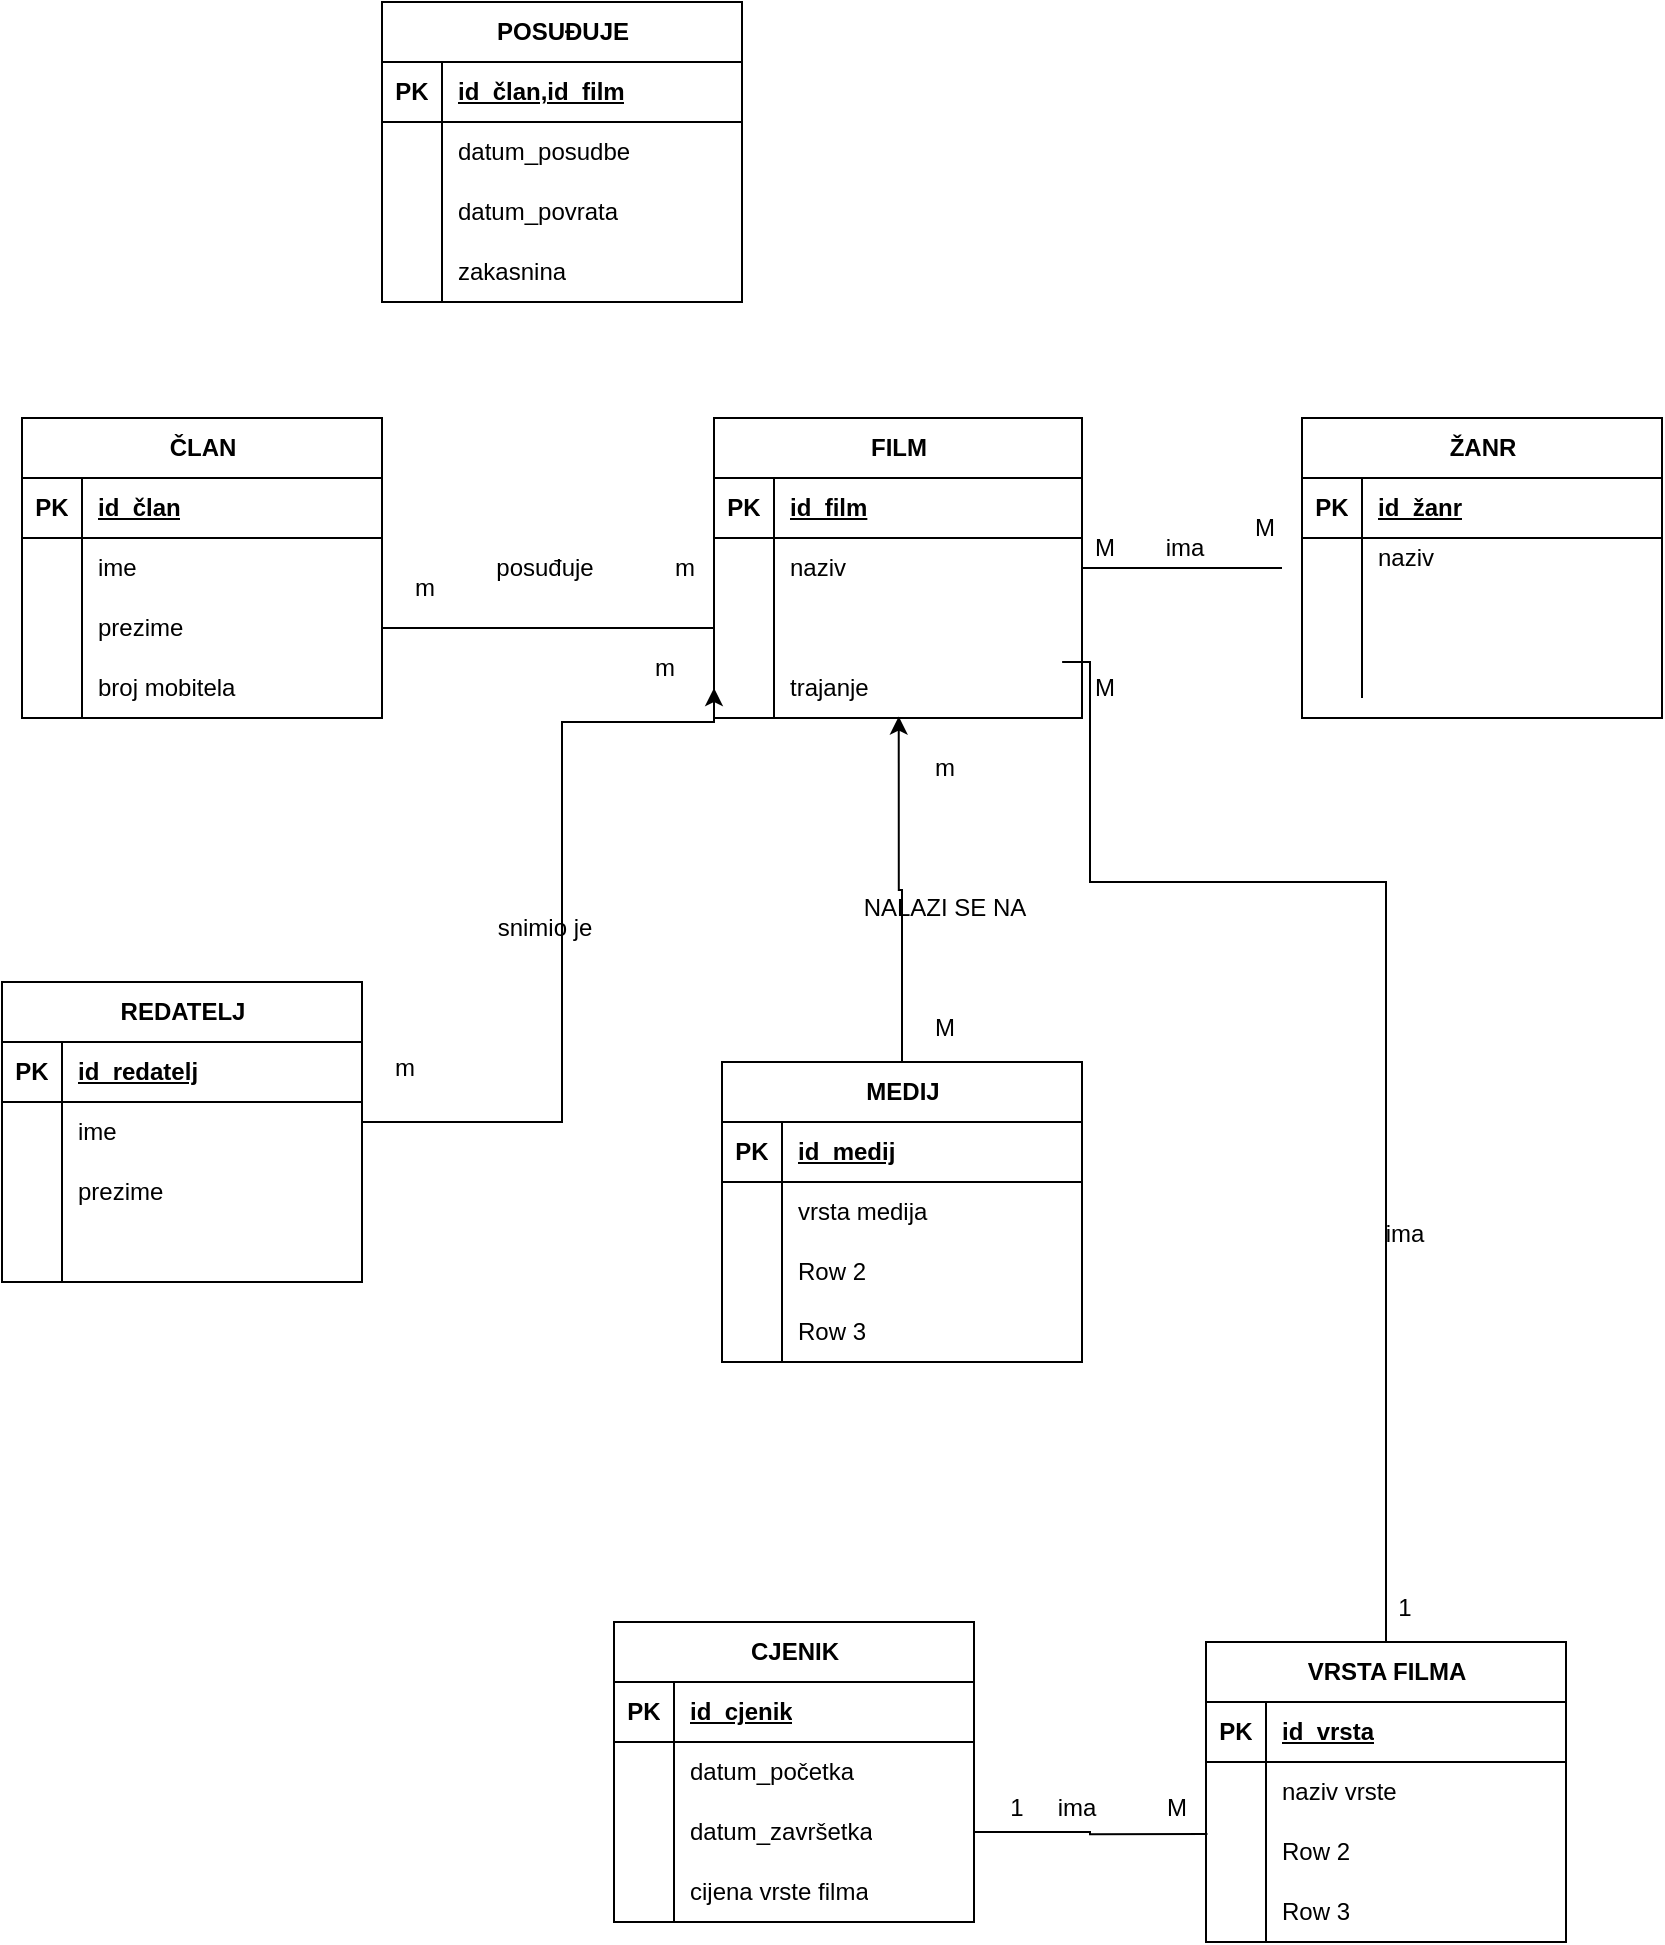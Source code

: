 <mxfile version="22.1.7" type="github">
  <diagram name="Page-1" id="EFgkwB6M0B-YUEtnecG7">
    <mxGraphModel dx="934" dy="1301" grid="1" gridSize="10" guides="1" tooltips="1" connect="1" arrows="1" fold="1" page="1" pageScale="1" pageWidth="827" pageHeight="1169" math="0" shadow="0">
      <root>
        <mxCell id="0" />
        <mxCell id="1" parent="0" />
        <mxCell id="wPS1WijRPQsPbv09wuYH-1" value="&lt;div&gt;ČLAN&lt;/div&gt;" style="shape=table;startSize=30;container=1;collapsible=1;childLayout=tableLayout;fixedRows=1;rowLines=0;fontStyle=1;align=center;resizeLast=1;html=1;" vertex="1" parent="1">
          <mxGeometry x="70" y="278" width="180" height="150" as="geometry" />
        </mxCell>
        <mxCell id="wPS1WijRPQsPbv09wuYH-2" value="" style="shape=tableRow;horizontal=0;startSize=0;swimlaneHead=0;swimlaneBody=0;fillColor=none;collapsible=0;dropTarget=0;points=[[0,0.5],[1,0.5]];portConstraint=eastwest;top=0;left=0;right=0;bottom=1;" vertex="1" parent="wPS1WijRPQsPbv09wuYH-1">
          <mxGeometry y="30" width="180" height="30" as="geometry" />
        </mxCell>
        <mxCell id="wPS1WijRPQsPbv09wuYH-3" value="PK" style="shape=partialRectangle;connectable=0;fillColor=none;top=0;left=0;bottom=0;right=0;fontStyle=1;overflow=hidden;whiteSpace=wrap;html=1;" vertex="1" parent="wPS1WijRPQsPbv09wuYH-2">
          <mxGeometry width="30" height="30" as="geometry">
            <mxRectangle width="30" height="30" as="alternateBounds" />
          </mxGeometry>
        </mxCell>
        <mxCell id="wPS1WijRPQsPbv09wuYH-4" value="id_član" style="shape=partialRectangle;connectable=0;fillColor=none;top=0;left=0;bottom=0;right=0;align=left;spacingLeft=6;fontStyle=5;overflow=hidden;whiteSpace=wrap;html=1;" vertex="1" parent="wPS1WijRPQsPbv09wuYH-2">
          <mxGeometry x="30" width="150" height="30" as="geometry">
            <mxRectangle width="150" height="30" as="alternateBounds" />
          </mxGeometry>
        </mxCell>
        <mxCell id="wPS1WijRPQsPbv09wuYH-5" value="" style="shape=tableRow;horizontal=0;startSize=0;swimlaneHead=0;swimlaneBody=0;fillColor=none;collapsible=0;dropTarget=0;points=[[0,0.5],[1,0.5]];portConstraint=eastwest;top=0;left=0;right=0;bottom=0;" vertex="1" parent="wPS1WijRPQsPbv09wuYH-1">
          <mxGeometry y="60" width="180" height="30" as="geometry" />
        </mxCell>
        <mxCell id="wPS1WijRPQsPbv09wuYH-6" value="" style="shape=partialRectangle;connectable=0;fillColor=none;top=0;left=0;bottom=0;right=0;editable=1;overflow=hidden;whiteSpace=wrap;html=1;" vertex="1" parent="wPS1WijRPQsPbv09wuYH-5">
          <mxGeometry width="30" height="30" as="geometry">
            <mxRectangle width="30" height="30" as="alternateBounds" />
          </mxGeometry>
        </mxCell>
        <mxCell id="wPS1WijRPQsPbv09wuYH-7" value="ime&lt;span style=&quot;white-space: pre;&quot;&gt;&#x9;&lt;/span&gt;&lt;span style=&quot;white-space: pre;&quot;&gt;&#x9;&lt;/span&gt;" style="shape=partialRectangle;connectable=0;fillColor=none;top=0;left=0;bottom=0;right=0;align=left;spacingLeft=6;overflow=hidden;whiteSpace=wrap;html=1;" vertex="1" parent="wPS1WijRPQsPbv09wuYH-5">
          <mxGeometry x="30" width="150" height="30" as="geometry">
            <mxRectangle width="150" height="30" as="alternateBounds" />
          </mxGeometry>
        </mxCell>
        <mxCell id="wPS1WijRPQsPbv09wuYH-8" value="" style="shape=tableRow;horizontal=0;startSize=0;swimlaneHead=0;swimlaneBody=0;fillColor=none;collapsible=0;dropTarget=0;points=[[0,0.5],[1,0.5]];portConstraint=eastwest;top=0;left=0;right=0;bottom=0;" vertex="1" parent="wPS1WijRPQsPbv09wuYH-1">
          <mxGeometry y="90" width="180" height="30" as="geometry" />
        </mxCell>
        <mxCell id="wPS1WijRPQsPbv09wuYH-9" value="" style="shape=partialRectangle;connectable=0;fillColor=none;top=0;left=0;bottom=0;right=0;editable=1;overflow=hidden;whiteSpace=wrap;html=1;" vertex="1" parent="wPS1WijRPQsPbv09wuYH-8">
          <mxGeometry width="30" height="30" as="geometry">
            <mxRectangle width="30" height="30" as="alternateBounds" />
          </mxGeometry>
        </mxCell>
        <mxCell id="wPS1WijRPQsPbv09wuYH-10" value="prezime" style="shape=partialRectangle;connectable=0;fillColor=none;top=0;left=0;bottom=0;right=0;align=left;spacingLeft=6;overflow=hidden;whiteSpace=wrap;html=1;" vertex="1" parent="wPS1WijRPQsPbv09wuYH-8">
          <mxGeometry x="30" width="150" height="30" as="geometry">
            <mxRectangle width="150" height="30" as="alternateBounds" />
          </mxGeometry>
        </mxCell>
        <mxCell id="wPS1WijRPQsPbv09wuYH-11" value="" style="shape=tableRow;horizontal=0;startSize=0;swimlaneHead=0;swimlaneBody=0;fillColor=none;collapsible=0;dropTarget=0;points=[[0,0.5],[1,0.5]];portConstraint=eastwest;top=0;left=0;right=0;bottom=0;" vertex="1" parent="wPS1WijRPQsPbv09wuYH-1">
          <mxGeometry y="120" width="180" height="30" as="geometry" />
        </mxCell>
        <mxCell id="wPS1WijRPQsPbv09wuYH-12" value="" style="shape=partialRectangle;connectable=0;fillColor=none;top=0;left=0;bottom=0;right=0;editable=1;overflow=hidden;whiteSpace=wrap;html=1;" vertex="1" parent="wPS1WijRPQsPbv09wuYH-11">
          <mxGeometry width="30" height="30" as="geometry">
            <mxRectangle width="30" height="30" as="alternateBounds" />
          </mxGeometry>
        </mxCell>
        <mxCell id="wPS1WijRPQsPbv09wuYH-13" value="broj mobitela" style="shape=partialRectangle;connectable=0;fillColor=none;top=0;left=0;bottom=0;right=0;align=left;spacingLeft=6;overflow=hidden;whiteSpace=wrap;html=1;" vertex="1" parent="wPS1WijRPQsPbv09wuYH-11">
          <mxGeometry x="30" width="150" height="30" as="geometry">
            <mxRectangle width="150" height="30" as="alternateBounds" />
          </mxGeometry>
        </mxCell>
        <mxCell id="wPS1WijRPQsPbv09wuYH-123" style="edgeStyle=orthogonalEdgeStyle;rounded=0;orthogonalLoop=1;jettySize=auto;html=1;endArrow=none;endFill=0;" edge="1" parent="1" source="wPS1WijRPQsPbv09wuYH-27">
          <mxGeometry relative="1" as="geometry">
            <mxPoint x="700" y="353" as="targetPoint" />
          </mxGeometry>
        </mxCell>
        <mxCell id="wPS1WijRPQsPbv09wuYH-27" value="FILM" style="shape=table;startSize=30;container=1;collapsible=1;childLayout=tableLayout;fixedRows=1;rowLines=0;fontStyle=1;align=center;resizeLast=1;html=1;" vertex="1" parent="1">
          <mxGeometry x="416" y="278" width="184" height="150" as="geometry" />
        </mxCell>
        <mxCell id="wPS1WijRPQsPbv09wuYH-28" value="" style="shape=tableRow;horizontal=0;startSize=0;swimlaneHead=0;swimlaneBody=0;fillColor=none;collapsible=0;dropTarget=0;points=[[0,0.5],[1,0.5]];portConstraint=eastwest;top=0;left=0;right=0;bottom=1;" vertex="1" parent="wPS1WijRPQsPbv09wuYH-27">
          <mxGeometry y="30" width="184" height="30" as="geometry" />
        </mxCell>
        <mxCell id="wPS1WijRPQsPbv09wuYH-29" value="PK" style="shape=partialRectangle;connectable=0;fillColor=none;top=0;left=0;bottom=0;right=0;fontStyle=1;overflow=hidden;whiteSpace=wrap;html=1;" vertex="1" parent="wPS1WijRPQsPbv09wuYH-28">
          <mxGeometry width="30" height="30" as="geometry">
            <mxRectangle width="30" height="30" as="alternateBounds" />
          </mxGeometry>
        </mxCell>
        <mxCell id="wPS1WijRPQsPbv09wuYH-30" value="id_film" style="shape=partialRectangle;connectable=0;fillColor=none;top=0;left=0;bottom=0;right=0;align=left;spacingLeft=6;fontStyle=5;overflow=hidden;whiteSpace=wrap;html=1;" vertex="1" parent="wPS1WijRPQsPbv09wuYH-28">
          <mxGeometry x="30" width="154" height="30" as="geometry">
            <mxRectangle width="154" height="30" as="alternateBounds" />
          </mxGeometry>
        </mxCell>
        <mxCell id="wPS1WijRPQsPbv09wuYH-31" value="" style="shape=tableRow;horizontal=0;startSize=0;swimlaneHead=0;swimlaneBody=0;fillColor=none;collapsible=0;dropTarget=0;points=[[0,0.5],[1,0.5]];portConstraint=eastwest;top=0;left=0;right=0;bottom=0;" vertex="1" parent="wPS1WijRPQsPbv09wuYH-27">
          <mxGeometry y="60" width="184" height="30" as="geometry" />
        </mxCell>
        <mxCell id="wPS1WijRPQsPbv09wuYH-32" value="" style="shape=partialRectangle;connectable=0;fillColor=none;top=0;left=0;bottom=0;right=0;editable=1;overflow=hidden;whiteSpace=wrap;html=1;" vertex="1" parent="wPS1WijRPQsPbv09wuYH-31">
          <mxGeometry width="30" height="30" as="geometry">
            <mxRectangle width="30" height="30" as="alternateBounds" />
          </mxGeometry>
        </mxCell>
        <mxCell id="wPS1WijRPQsPbv09wuYH-33" value="naziv" style="shape=partialRectangle;connectable=0;fillColor=none;top=0;left=0;bottom=0;right=0;align=left;spacingLeft=6;overflow=hidden;whiteSpace=wrap;html=1;" vertex="1" parent="wPS1WijRPQsPbv09wuYH-31">
          <mxGeometry x="30" width="154" height="30" as="geometry">
            <mxRectangle width="154" height="30" as="alternateBounds" />
          </mxGeometry>
        </mxCell>
        <mxCell id="wPS1WijRPQsPbv09wuYH-34" value="" style="shape=tableRow;horizontal=0;startSize=0;swimlaneHead=0;swimlaneBody=0;fillColor=none;collapsible=0;dropTarget=0;points=[[0,0.5],[1,0.5]];portConstraint=eastwest;top=0;left=0;right=0;bottom=0;" vertex="1" parent="wPS1WijRPQsPbv09wuYH-27">
          <mxGeometry y="90" width="184" height="30" as="geometry" />
        </mxCell>
        <mxCell id="wPS1WijRPQsPbv09wuYH-35" value="" style="shape=partialRectangle;connectable=0;fillColor=none;top=0;left=0;bottom=0;right=0;editable=1;overflow=hidden;whiteSpace=wrap;html=1;" vertex="1" parent="wPS1WijRPQsPbv09wuYH-34">
          <mxGeometry width="30" height="30" as="geometry">
            <mxRectangle width="30" height="30" as="alternateBounds" />
          </mxGeometry>
        </mxCell>
        <mxCell id="wPS1WijRPQsPbv09wuYH-36" value="" style="shape=partialRectangle;connectable=0;fillColor=none;top=0;left=0;bottom=0;right=0;align=left;spacingLeft=6;overflow=hidden;whiteSpace=wrap;html=1;" vertex="1" parent="wPS1WijRPQsPbv09wuYH-34">
          <mxGeometry x="30" width="154" height="30" as="geometry">
            <mxRectangle width="154" height="30" as="alternateBounds" />
          </mxGeometry>
        </mxCell>
        <mxCell id="wPS1WijRPQsPbv09wuYH-37" value="" style="shape=tableRow;horizontal=0;startSize=0;swimlaneHead=0;swimlaneBody=0;fillColor=none;collapsible=0;dropTarget=0;points=[[0,0.5],[1,0.5]];portConstraint=eastwest;top=0;left=0;right=0;bottom=0;" vertex="1" parent="wPS1WijRPQsPbv09wuYH-27">
          <mxGeometry y="120" width="184" height="30" as="geometry" />
        </mxCell>
        <mxCell id="wPS1WijRPQsPbv09wuYH-38" value="" style="shape=partialRectangle;connectable=0;fillColor=none;top=0;left=0;bottom=0;right=0;editable=1;overflow=hidden;whiteSpace=wrap;html=1;" vertex="1" parent="wPS1WijRPQsPbv09wuYH-37">
          <mxGeometry width="30" height="30" as="geometry">
            <mxRectangle width="30" height="30" as="alternateBounds" />
          </mxGeometry>
        </mxCell>
        <mxCell id="wPS1WijRPQsPbv09wuYH-39" value="trajanje" style="shape=partialRectangle;connectable=0;fillColor=none;top=0;left=0;bottom=0;right=0;align=left;spacingLeft=6;overflow=hidden;whiteSpace=wrap;html=1;" vertex="1" parent="wPS1WijRPQsPbv09wuYH-37">
          <mxGeometry x="30" width="154" height="30" as="geometry">
            <mxRectangle width="154" height="30" as="alternateBounds" />
          </mxGeometry>
        </mxCell>
        <mxCell id="wPS1WijRPQsPbv09wuYH-40" value="ŽANR" style="shape=table;startSize=30;container=1;collapsible=1;childLayout=tableLayout;fixedRows=1;rowLines=0;fontStyle=1;align=center;resizeLast=1;html=1;" vertex="1" parent="1">
          <mxGeometry x="710" y="278" width="180" height="150.0" as="geometry" />
        </mxCell>
        <mxCell id="wPS1WijRPQsPbv09wuYH-41" value="" style="shape=tableRow;horizontal=0;startSize=0;swimlaneHead=0;swimlaneBody=0;fillColor=none;collapsible=0;dropTarget=0;points=[[0,0.5],[1,0.5]];portConstraint=eastwest;top=0;left=0;right=0;bottom=1;" vertex="1" parent="wPS1WijRPQsPbv09wuYH-40">
          <mxGeometry y="30" width="180" height="30" as="geometry" />
        </mxCell>
        <mxCell id="wPS1WijRPQsPbv09wuYH-42" value="PK" style="shape=partialRectangle;connectable=0;fillColor=none;top=0;left=0;bottom=0;right=0;fontStyle=1;overflow=hidden;whiteSpace=wrap;html=1;" vertex="1" parent="wPS1WijRPQsPbv09wuYH-41">
          <mxGeometry width="30" height="30" as="geometry">
            <mxRectangle width="30" height="30" as="alternateBounds" />
          </mxGeometry>
        </mxCell>
        <mxCell id="wPS1WijRPQsPbv09wuYH-43" value="id_žanr" style="shape=partialRectangle;connectable=0;fillColor=none;top=0;left=0;bottom=0;right=0;align=left;spacingLeft=6;fontStyle=5;overflow=hidden;whiteSpace=wrap;html=1;" vertex="1" parent="wPS1WijRPQsPbv09wuYH-41">
          <mxGeometry x="30" width="150" height="30" as="geometry">
            <mxRectangle width="150" height="30" as="alternateBounds" />
          </mxGeometry>
        </mxCell>
        <mxCell id="wPS1WijRPQsPbv09wuYH-44" value="" style="shape=tableRow;horizontal=0;startSize=0;swimlaneHead=0;swimlaneBody=0;fillColor=none;collapsible=0;dropTarget=0;points=[[0,0.5],[1,0.5]];portConstraint=eastwest;top=0;left=0;right=0;bottom=0;" vertex="1" parent="wPS1WijRPQsPbv09wuYH-40">
          <mxGeometry y="60" width="180" height="20" as="geometry" />
        </mxCell>
        <mxCell id="wPS1WijRPQsPbv09wuYH-45" value="" style="shape=partialRectangle;connectable=0;fillColor=none;top=0;left=0;bottom=0;right=0;editable=1;overflow=hidden;whiteSpace=wrap;html=1;" vertex="1" parent="wPS1WijRPQsPbv09wuYH-44">
          <mxGeometry width="30" height="20" as="geometry">
            <mxRectangle width="30" height="20" as="alternateBounds" />
          </mxGeometry>
        </mxCell>
        <mxCell id="wPS1WijRPQsPbv09wuYH-46" value="naziv" style="shape=partialRectangle;connectable=0;fillColor=none;top=0;left=0;bottom=0;right=0;align=left;spacingLeft=6;overflow=hidden;whiteSpace=wrap;html=1;" vertex="1" parent="wPS1WijRPQsPbv09wuYH-44">
          <mxGeometry x="30" width="150" height="20" as="geometry">
            <mxRectangle width="150" height="20" as="alternateBounds" />
          </mxGeometry>
        </mxCell>
        <mxCell id="wPS1WijRPQsPbv09wuYH-47" value="" style="shape=tableRow;horizontal=0;startSize=0;swimlaneHead=0;swimlaneBody=0;fillColor=none;collapsible=0;dropTarget=0;points=[[0,0.5],[1,0.5]];portConstraint=eastwest;top=0;left=0;right=0;bottom=0;" vertex="1" parent="wPS1WijRPQsPbv09wuYH-40">
          <mxGeometry y="80" width="180" height="30" as="geometry" />
        </mxCell>
        <mxCell id="wPS1WijRPQsPbv09wuYH-48" value="" style="shape=partialRectangle;connectable=0;fillColor=none;top=0;left=0;bottom=0;right=0;editable=1;overflow=hidden;whiteSpace=wrap;html=1;" vertex="1" parent="wPS1WijRPQsPbv09wuYH-47">
          <mxGeometry width="30" height="30" as="geometry">
            <mxRectangle width="30" height="30" as="alternateBounds" />
          </mxGeometry>
        </mxCell>
        <mxCell id="wPS1WijRPQsPbv09wuYH-49" value="" style="shape=partialRectangle;connectable=0;fillColor=none;top=0;left=0;bottom=0;right=0;align=left;spacingLeft=6;overflow=hidden;whiteSpace=wrap;html=1;" vertex="1" parent="wPS1WijRPQsPbv09wuYH-47">
          <mxGeometry x="30" width="150" height="30" as="geometry">
            <mxRectangle width="150" height="30" as="alternateBounds" />
          </mxGeometry>
        </mxCell>
        <mxCell id="wPS1WijRPQsPbv09wuYH-50" value="" style="shape=tableRow;horizontal=0;startSize=0;swimlaneHead=0;swimlaneBody=0;fillColor=none;collapsible=0;dropTarget=0;points=[[0,0.5],[1,0.5]];portConstraint=eastwest;top=0;left=0;right=0;bottom=0;" vertex="1" parent="wPS1WijRPQsPbv09wuYH-40">
          <mxGeometry y="110" width="180" height="30" as="geometry" />
        </mxCell>
        <mxCell id="wPS1WijRPQsPbv09wuYH-51" value="" style="shape=partialRectangle;connectable=0;fillColor=none;top=0;left=0;bottom=0;right=0;editable=1;overflow=hidden;whiteSpace=wrap;html=1;" vertex="1" parent="wPS1WijRPQsPbv09wuYH-50">
          <mxGeometry width="30" height="30" as="geometry">
            <mxRectangle width="30" height="30" as="alternateBounds" />
          </mxGeometry>
        </mxCell>
        <mxCell id="wPS1WijRPQsPbv09wuYH-52" value="" style="shape=partialRectangle;connectable=0;fillColor=none;top=0;left=0;bottom=0;right=0;align=left;spacingLeft=6;overflow=hidden;whiteSpace=wrap;html=1;" vertex="1" parent="wPS1WijRPQsPbv09wuYH-50">
          <mxGeometry x="30" width="150" height="30" as="geometry">
            <mxRectangle width="150" height="30" as="alternateBounds" />
          </mxGeometry>
        </mxCell>
        <mxCell id="wPS1WijRPQsPbv09wuYH-127" style="edgeStyle=orthogonalEdgeStyle;rounded=0;orthogonalLoop=1;jettySize=auto;html=1;entryX=0;entryY=0.5;entryDx=0;entryDy=0;" edge="1" parent="1" source="wPS1WijRPQsPbv09wuYH-53" target="wPS1WijRPQsPbv09wuYH-37">
          <mxGeometry relative="1" as="geometry">
            <mxPoint x="330" y="430" as="targetPoint" />
            <Array as="points">
              <mxPoint x="340" y="630" />
              <mxPoint x="340" y="430" />
              <mxPoint x="416" y="430" />
            </Array>
          </mxGeometry>
        </mxCell>
        <mxCell id="wPS1WijRPQsPbv09wuYH-53" value="REDATELJ" style="shape=table;startSize=30;container=1;collapsible=1;childLayout=tableLayout;fixedRows=1;rowLines=0;fontStyle=1;align=center;resizeLast=1;html=1;" vertex="1" parent="1">
          <mxGeometry x="60" y="560" width="180" height="150" as="geometry" />
        </mxCell>
        <mxCell id="wPS1WijRPQsPbv09wuYH-54" value="" style="shape=tableRow;horizontal=0;startSize=0;swimlaneHead=0;swimlaneBody=0;fillColor=none;collapsible=0;dropTarget=0;points=[[0,0.5],[1,0.5]];portConstraint=eastwest;top=0;left=0;right=0;bottom=1;" vertex="1" parent="wPS1WijRPQsPbv09wuYH-53">
          <mxGeometry y="30" width="180" height="30" as="geometry" />
        </mxCell>
        <mxCell id="wPS1WijRPQsPbv09wuYH-55" value="PK" style="shape=partialRectangle;connectable=0;fillColor=none;top=0;left=0;bottom=0;right=0;fontStyle=1;overflow=hidden;whiteSpace=wrap;html=1;" vertex="1" parent="wPS1WijRPQsPbv09wuYH-54">
          <mxGeometry width="30" height="30" as="geometry">
            <mxRectangle width="30" height="30" as="alternateBounds" />
          </mxGeometry>
        </mxCell>
        <mxCell id="wPS1WijRPQsPbv09wuYH-56" value="id_redatelj" style="shape=partialRectangle;connectable=0;fillColor=none;top=0;left=0;bottom=0;right=0;align=left;spacingLeft=6;fontStyle=5;overflow=hidden;whiteSpace=wrap;html=1;" vertex="1" parent="wPS1WijRPQsPbv09wuYH-54">
          <mxGeometry x="30" width="150" height="30" as="geometry">
            <mxRectangle width="150" height="30" as="alternateBounds" />
          </mxGeometry>
        </mxCell>
        <mxCell id="wPS1WijRPQsPbv09wuYH-57" value="" style="shape=tableRow;horizontal=0;startSize=0;swimlaneHead=0;swimlaneBody=0;fillColor=none;collapsible=0;dropTarget=0;points=[[0,0.5],[1,0.5]];portConstraint=eastwest;top=0;left=0;right=0;bottom=0;" vertex="1" parent="wPS1WijRPQsPbv09wuYH-53">
          <mxGeometry y="60" width="180" height="30" as="geometry" />
        </mxCell>
        <mxCell id="wPS1WijRPQsPbv09wuYH-58" value="" style="shape=partialRectangle;connectable=0;fillColor=none;top=0;left=0;bottom=0;right=0;editable=1;overflow=hidden;whiteSpace=wrap;html=1;" vertex="1" parent="wPS1WijRPQsPbv09wuYH-57">
          <mxGeometry width="30" height="30" as="geometry">
            <mxRectangle width="30" height="30" as="alternateBounds" />
          </mxGeometry>
        </mxCell>
        <mxCell id="wPS1WijRPQsPbv09wuYH-59" value="ime" style="shape=partialRectangle;connectable=0;fillColor=none;top=0;left=0;bottom=0;right=0;align=left;spacingLeft=6;overflow=hidden;whiteSpace=wrap;html=1;" vertex="1" parent="wPS1WijRPQsPbv09wuYH-57">
          <mxGeometry x="30" width="150" height="30" as="geometry">
            <mxRectangle width="150" height="30" as="alternateBounds" />
          </mxGeometry>
        </mxCell>
        <mxCell id="wPS1WijRPQsPbv09wuYH-60" value="" style="shape=tableRow;horizontal=0;startSize=0;swimlaneHead=0;swimlaneBody=0;fillColor=none;collapsible=0;dropTarget=0;points=[[0,0.5],[1,0.5]];portConstraint=eastwest;top=0;left=0;right=0;bottom=0;" vertex="1" parent="wPS1WijRPQsPbv09wuYH-53">
          <mxGeometry y="90" width="180" height="30" as="geometry" />
        </mxCell>
        <mxCell id="wPS1WijRPQsPbv09wuYH-61" value="" style="shape=partialRectangle;connectable=0;fillColor=none;top=0;left=0;bottom=0;right=0;editable=1;overflow=hidden;whiteSpace=wrap;html=1;" vertex="1" parent="wPS1WijRPQsPbv09wuYH-60">
          <mxGeometry width="30" height="30" as="geometry">
            <mxRectangle width="30" height="30" as="alternateBounds" />
          </mxGeometry>
        </mxCell>
        <mxCell id="wPS1WijRPQsPbv09wuYH-62" value="prezime" style="shape=partialRectangle;connectable=0;fillColor=none;top=0;left=0;bottom=0;right=0;align=left;spacingLeft=6;overflow=hidden;whiteSpace=wrap;html=1;" vertex="1" parent="wPS1WijRPQsPbv09wuYH-60">
          <mxGeometry x="30" width="150" height="30" as="geometry">
            <mxRectangle width="150" height="30" as="alternateBounds" />
          </mxGeometry>
        </mxCell>
        <mxCell id="wPS1WijRPQsPbv09wuYH-63" value="" style="shape=tableRow;horizontal=0;startSize=0;swimlaneHead=0;swimlaneBody=0;fillColor=none;collapsible=0;dropTarget=0;points=[[0,0.5],[1,0.5]];portConstraint=eastwest;top=0;left=0;right=0;bottom=0;" vertex="1" parent="wPS1WijRPQsPbv09wuYH-53">
          <mxGeometry y="120" width="180" height="30" as="geometry" />
        </mxCell>
        <mxCell id="wPS1WijRPQsPbv09wuYH-64" value="" style="shape=partialRectangle;connectable=0;fillColor=none;top=0;left=0;bottom=0;right=0;editable=1;overflow=hidden;whiteSpace=wrap;html=1;" vertex="1" parent="wPS1WijRPQsPbv09wuYH-63">
          <mxGeometry width="30" height="30" as="geometry">
            <mxRectangle width="30" height="30" as="alternateBounds" />
          </mxGeometry>
        </mxCell>
        <mxCell id="wPS1WijRPQsPbv09wuYH-65" value="" style="shape=partialRectangle;connectable=0;fillColor=none;top=0;left=0;bottom=0;right=0;align=left;spacingLeft=6;overflow=hidden;whiteSpace=wrap;html=1;" vertex="1" parent="wPS1WijRPQsPbv09wuYH-63">
          <mxGeometry x="30" width="150" height="30" as="geometry">
            <mxRectangle width="150" height="30" as="alternateBounds" />
          </mxGeometry>
        </mxCell>
        <mxCell id="wPS1WijRPQsPbv09wuYH-92" value="POSUĐUJE" style="shape=table;startSize=30;container=1;collapsible=1;childLayout=tableLayout;fixedRows=1;rowLines=0;fontStyle=1;align=center;resizeLast=1;html=1;" vertex="1" parent="1">
          <mxGeometry x="250" y="70" width="180" height="150" as="geometry" />
        </mxCell>
        <mxCell id="wPS1WijRPQsPbv09wuYH-93" value="" style="shape=tableRow;horizontal=0;startSize=0;swimlaneHead=0;swimlaneBody=0;fillColor=none;collapsible=0;dropTarget=0;points=[[0,0.5],[1,0.5]];portConstraint=eastwest;top=0;left=0;right=0;bottom=1;" vertex="1" parent="wPS1WijRPQsPbv09wuYH-92">
          <mxGeometry y="30" width="180" height="30" as="geometry" />
        </mxCell>
        <mxCell id="wPS1WijRPQsPbv09wuYH-94" value="PK" style="shape=partialRectangle;connectable=0;fillColor=none;top=0;left=0;bottom=0;right=0;fontStyle=1;overflow=hidden;whiteSpace=wrap;html=1;" vertex="1" parent="wPS1WijRPQsPbv09wuYH-93">
          <mxGeometry width="30" height="30" as="geometry">
            <mxRectangle width="30" height="30" as="alternateBounds" />
          </mxGeometry>
        </mxCell>
        <mxCell id="wPS1WijRPQsPbv09wuYH-95" value="id_član,id_film" style="shape=partialRectangle;connectable=0;fillColor=none;top=0;left=0;bottom=0;right=0;align=left;spacingLeft=6;fontStyle=5;overflow=hidden;whiteSpace=wrap;html=1;" vertex="1" parent="wPS1WijRPQsPbv09wuYH-93">
          <mxGeometry x="30" width="150" height="30" as="geometry">
            <mxRectangle width="150" height="30" as="alternateBounds" />
          </mxGeometry>
        </mxCell>
        <mxCell id="wPS1WijRPQsPbv09wuYH-96" value="" style="shape=tableRow;horizontal=0;startSize=0;swimlaneHead=0;swimlaneBody=0;fillColor=none;collapsible=0;dropTarget=0;points=[[0,0.5],[1,0.5]];portConstraint=eastwest;top=0;left=0;right=0;bottom=0;" vertex="1" parent="wPS1WijRPQsPbv09wuYH-92">
          <mxGeometry y="60" width="180" height="30" as="geometry" />
        </mxCell>
        <mxCell id="wPS1WijRPQsPbv09wuYH-97" value="" style="shape=partialRectangle;connectable=0;fillColor=none;top=0;left=0;bottom=0;right=0;editable=1;overflow=hidden;whiteSpace=wrap;html=1;" vertex="1" parent="wPS1WijRPQsPbv09wuYH-96">
          <mxGeometry width="30" height="30" as="geometry">
            <mxRectangle width="30" height="30" as="alternateBounds" />
          </mxGeometry>
        </mxCell>
        <mxCell id="wPS1WijRPQsPbv09wuYH-98" value="datum_posudbe" style="shape=partialRectangle;connectable=0;fillColor=none;top=0;left=0;bottom=0;right=0;align=left;spacingLeft=6;overflow=hidden;whiteSpace=wrap;html=1;" vertex="1" parent="wPS1WijRPQsPbv09wuYH-96">
          <mxGeometry x="30" width="150" height="30" as="geometry">
            <mxRectangle width="150" height="30" as="alternateBounds" />
          </mxGeometry>
        </mxCell>
        <mxCell id="wPS1WijRPQsPbv09wuYH-99" value="" style="shape=tableRow;horizontal=0;startSize=0;swimlaneHead=0;swimlaneBody=0;fillColor=none;collapsible=0;dropTarget=0;points=[[0,0.5],[1,0.5]];portConstraint=eastwest;top=0;left=0;right=0;bottom=0;" vertex="1" parent="wPS1WijRPQsPbv09wuYH-92">
          <mxGeometry y="90" width="180" height="30" as="geometry" />
        </mxCell>
        <mxCell id="wPS1WijRPQsPbv09wuYH-100" value="" style="shape=partialRectangle;connectable=0;fillColor=none;top=0;left=0;bottom=0;right=0;editable=1;overflow=hidden;whiteSpace=wrap;html=1;" vertex="1" parent="wPS1WijRPQsPbv09wuYH-99">
          <mxGeometry width="30" height="30" as="geometry">
            <mxRectangle width="30" height="30" as="alternateBounds" />
          </mxGeometry>
        </mxCell>
        <mxCell id="wPS1WijRPQsPbv09wuYH-101" value="datum_povrata" style="shape=partialRectangle;connectable=0;fillColor=none;top=0;left=0;bottom=0;right=0;align=left;spacingLeft=6;overflow=hidden;whiteSpace=wrap;html=1;" vertex="1" parent="wPS1WijRPQsPbv09wuYH-99">
          <mxGeometry x="30" width="150" height="30" as="geometry">
            <mxRectangle width="150" height="30" as="alternateBounds" />
          </mxGeometry>
        </mxCell>
        <mxCell id="wPS1WijRPQsPbv09wuYH-102" value="" style="shape=tableRow;horizontal=0;startSize=0;swimlaneHead=0;swimlaneBody=0;fillColor=none;collapsible=0;dropTarget=0;points=[[0,0.5],[1,0.5]];portConstraint=eastwest;top=0;left=0;right=0;bottom=0;" vertex="1" parent="wPS1WijRPQsPbv09wuYH-92">
          <mxGeometry y="120" width="180" height="30" as="geometry" />
        </mxCell>
        <mxCell id="wPS1WijRPQsPbv09wuYH-103" value="" style="shape=partialRectangle;connectable=0;fillColor=none;top=0;left=0;bottom=0;right=0;editable=1;overflow=hidden;whiteSpace=wrap;html=1;" vertex="1" parent="wPS1WijRPQsPbv09wuYH-102">
          <mxGeometry width="30" height="30" as="geometry">
            <mxRectangle width="30" height="30" as="alternateBounds" />
          </mxGeometry>
        </mxCell>
        <mxCell id="wPS1WijRPQsPbv09wuYH-104" value="zakasnina" style="shape=partialRectangle;connectable=0;fillColor=none;top=0;left=0;bottom=0;right=0;align=left;spacingLeft=6;overflow=hidden;whiteSpace=wrap;html=1;" vertex="1" parent="wPS1WijRPQsPbv09wuYH-102">
          <mxGeometry x="30" width="150" height="30" as="geometry">
            <mxRectangle width="150" height="30" as="alternateBounds" />
          </mxGeometry>
        </mxCell>
        <mxCell id="wPS1WijRPQsPbv09wuYH-106" style="edgeStyle=orthogonalEdgeStyle;rounded=0;orthogonalLoop=1;jettySize=auto;html=1;entryX=0;entryY=0.5;entryDx=0;entryDy=0;endArrow=none;endFill=0;" edge="1" parent="1" source="wPS1WijRPQsPbv09wuYH-8" target="wPS1WijRPQsPbv09wuYH-34">
          <mxGeometry relative="1" as="geometry" />
        </mxCell>
        <mxCell id="wPS1WijRPQsPbv09wuYH-107" value="m" style="text;html=1;align=center;verticalAlign=middle;resizable=0;points=[];autosize=1;strokeColor=none;fillColor=none;" vertex="1" parent="1">
          <mxGeometry x="256" y="348" width="30" height="30" as="geometry" />
        </mxCell>
        <mxCell id="wPS1WijRPQsPbv09wuYH-108" value="m" style="text;html=1;align=center;verticalAlign=middle;resizable=0;points=[];autosize=1;strokeColor=none;fillColor=none;" vertex="1" parent="1">
          <mxGeometry x="386" y="338" width="30" height="30" as="geometry" />
        </mxCell>
        <mxCell id="wPS1WijRPQsPbv09wuYH-109" value="posuđuje" style="text;html=1;align=center;verticalAlign=middle;resizable=0;points=[];autosize=1;strokeColor=none;fillColor=none;" vertex="1" parent="1">
          <mxGeometry x="296" y="338" width="70" height="30" as="geometry" />
        </mxCell>
        <mxCell id="wPS1WijRPQsPbv09wuYH-124" value="ima" style="text;html=1;align=center;verticalAlign=middle;resizable=0;points=[];autosize=1;strokeColor=none;fillColor=none;" vertex="1" parent="1">
          <mxGeometry x="631" y="328" width="40" height="30" as="geometry" />
        </mxCell>
        <mxCell id="wPS1WijRPQsPbv09wuYH-125" value="M" style="text;html=1;align=center;verticalAlign=middle;resizable=0;points=[];autosize=1;strokeColor=none;fillColor=none;" vertex="1" parent="1">
          <mxGeometry x="596" y="328" width="30" height="30" as="geometry" />
        </mxCell>
        <mxCell id="wPS1WijRPQsPbv09wuYH-126" value="M" style="text;html=1;align=center;verticalAlign=middle;resizable=0;points=[];autosize=1;strokeColor=none;fillColor=none;" vertex="1" parent="1">
          <mxGeometry x="676" y="318" width="30" height="30" as="geometry" />
        </mxCell>
        <mxCell id="wPS1WijRPQsPbv09wuYH-128" value="m" style="text;html=1;align=center;verticalAlign=middle;resizable=0;points=[];autosize=1;strokeColor=none;fillColor=none;" vertex="1" parent="1">
          <mxGeometry x="376" y="388" width="30" height="30" as="geometry" />
        </mxCell>
        <mxCell id="wPS1WijRPQsPbv09wuYH-129" value="m" style="text;html=1;align=center;verticalAlign=middle;resizable=0;points=[];autosize=1;strokeColor=none;fillColor=none;" vertex="1" parent="1">
          <mxGeometry x="246" y="588" width="30" height="30" as="geometry" />
        </mxCell>
        <mxCell id="wPS1WijRPQsPbv09wuYH-130" value="snimio je" style="text;html=1;align=center;verticalAlign=middle;resizable=0;points=[];autosize=1;strokeColor=none;fillColor=none;" vertex="1" parent="1">
          <mxGeometry x="296" y="518" width="70" height="30" as="geometry" />
        </mxCell>
        <mxCell id="wPS1WijRPQsPbv09wuYH-131" value="MEDIJ" style="shape=table;startSize=30;container=1;collapsible=1;childLayout=tableLayout;fixedRows=1;rowLines=0;fontStyle=1;align=center;resizeLast=1;html=1;" vertex="1" parent="1">
          <mxGeometry x="420" y="600" width="180" height="150" as="geometry" />
        </mxCell>
        <mxCell id="wPS1WijRPQsPbv09wuYH-132" value="" style="shape=tableRow;horizontal=0;startSize=0;swimlaneHead=0;swimlaneBody=0;fillColor=none;collapsible=0;dropTarget=0;points=[[0,0.5],[1,0.5]];portConstraint=eastwest;top=0;left=0;right=0;bottom=1;" vertex="1" parent="wPS1WijRPQsPbv09wuYH-131">
          <mxGeometry y="30" width="180" height="30" as="geometry" />
        </mxCell>
        <mxCell id="wPS1WijRPQsPbv09wuYH-133" value="PK" style="shape=partialRectangle;connectable=0;fillColor=none;top=0;left=0;bottom=0;right=0;fontStyle=1;overflow=hidden;whiteSpace=wrap;html=1;" vertex="1" parent="wPS1WijRPQsPbv09wuYH-132">
          <mxGeometry width="30" height="30" as="geometry">
            <mxRectangle width="30" height="30" as="alternateBounds" />
          </mxGeometry>
        </mxCell>
        <mxCell id="wPS1WijRPQsPbv09wuYH-134" value="id_medij" style="shape=partialRectangle;connectable=0;fillColor=none;top=0;left=0;bottom=0;right=0;align=left;spacingLeft=6;fontStyle=5;overflow=hidden;whiteSpace=wrap;html=1;" vertex="1" parent="wPS1WijRPQsPbv09wuYH-132">
          <mxGeometry x="30" width="150" height="30" as="geometry">
            <mxRectangle width="150" height="30" as="alternateBounds" />
          </mxGeometry>
        </mxCell>
        <mxCell id="wPS1WijRPQsPbv09wuYH-135" value="" style="shape=tableRow;horizontal=0;startSize=0;swimlaneHead=0;swimlaneBody=0;fillColor=none;collapsible=0;dropTarget=0;points=[[0,0.5],[1,0.5]];portConstraint=eastwest;top=0;left=0;right=0;bottom=0;" vertex="1" parent="wPS1WijRPQsPbv09wuYH-131">
          <mxGeometry y="60" width="180" height="30" as="geometry" />
        </mxCell>
        <mxCell id="wPS1WijRPQsPbv09wuYH-136" value="" style="shape=partialRectangle;connectable=0;fillColor=none;top=0;left=0;bottom=0;right=0;editable=1;overflow=hidden;whiteSpace=wrap;html=1;" vertex="1" parent="wPS1WijRPQsPbv09wuYH-135">
          <mxGeometry width="30" height="30" as="geometry">
            <mxRectangle width="30" height="30" as="alternateBounds" />
          </mxGeometry>
        </mxCell>
        <mxCell id="wPS1WijRPQsPbv09wuYH-137" value="vrsta medija" style="shape=partialRectangle;connectable=0;fillColor=none;top=0;left=0;bottom=0;right=0;align=left;spacingLeft=6;overflow=hidden;whiteSpace=wrap;html=1;" vertex="1" parent="wPS1WijRPQsPbv09wuYH-135">
          <mxGeometry x="30" width="150" height="30" as="geometry">
            <mxRectangle width="150" height="30" as="alternateBounds" />
          </mxGeometry>
        </mxCell>
        <mxCell id="wPS1WijRPQsPbv09wuYH-138" value="" style="shape=tableRow;horizontal=0;startSize=0;swimlaneHead=0;swimlaneBody=0;fillColor=none;collapsible=0;dropTarget=0;points=[[0,0.5],[1,0.5]];portConstraint=eastwest;top=0;left=0;right=0;bottom=0;" vertex="1" parent="wPS1WijRPQsPbv09wuYH-131">
          <mxGeometry y="90" width="180" height="30" as="geometry" />
        </mxCell>
        <mxCell id="wPS1WijRPQsPbv09wuYH-139" value="" style="shape=partialRectangle;connectable=0;fillColor=none;top=0;left=0;bottom=0;right=0;editable=1;overflow=hidden;whiteSpace=wrap;html=1;" vertex="1" parent="wPS1WijRPQsPbv09wuYH-138">
          <mxGeometry width="30" height="30" as="geometry">
            <mxRectangle width="30" height="30" as="alternateBounds" />
          </mxGeometry>
        </mxCell>
        <mxCell id="wPS1WijRPQsPbv09wuYH-140" value="Row 2" style="shape=partialRectangle;connectable=0;fillColor=none;top=0;left=0;bottom=0;right=0;align=left;spacingLeft=6;overflow=hidden;whiteSpace=wrap;html=1;" vertex="1" parent="wPS1WijRPQsPbv09wuYH-138">
          <mxGeometry x="30" width="150" height="30" as="geometry">
            <mxRectangle width="150" height="30" as="alternateBounds" />
          </mxGeometry>
        </mxCell>
        <mxCell id="wPS1WijRPQsPbv09wuYH-141" value="" style="shape=tableRow;horizontal=0;startSize=0;swimlaneHead=0;swimlaneBody=0;fillColor=none;collapsible=0;dropTarget=0;points=[[0,0.5],[1,0.5]];portConstraint=eastwest;top=0;left=0;right=0;bottom=0;" vertex="1" parent="wPS1WijRPQsPbv09wuYH-131">
          <mxGeometry y="120" width="180" height="30" as="geometry" />
        </mxCell>
        <mxCell id="wPS1WijRPQsPbv09wuYH-142" value="" style="shape=partialRectangle;connectable=0;fillColor=none;top=0;left=0;bottom=0;right=0;editable=1;overflow=hidden;whiteSpace=wrap;html=1;" vertex="1" parent="wPS1WijRPQsPbv09wuYH-141">
          <mxGeometry width="30" height="30" as="geometry">
            <mxRectangle width="30" height="30" as="alternateBounds" />
          </mxGeometry>
        </mxCell>
        <mxCell id="wPS1WijRPQsPbv09wuYH-143" value="Row 3" style="shape=partialRectangle;connectable=0;fillColor=none;top=0;left=0;bottom=0;right=0;align=left;spacingLeft=6;overflow=hidden;whiteSpace=wrap;html=1;" vertex="1" parent="wPS1WijRPQsPbv09wuYH-141">
          <mxGeometry x="30" width="150" height="30" as="geometry">
            <mxRectangle width="150" height="30" as="alternateBounds" />
          </mxGeometry>
        </mxCell>
        <mxCell id="wPS1WijRPQsPbv09wuYH-148" value="CJENIK" style="shape=table;startSize=30;container=1;collapsible=1;childLayout=tableLayout;fixedRows=1;rowLines=0;fontStyle=1;align=center;resizeLast=1;html=1;" vertex="1" parent="1">
          <mxGeometry x="366" y="880" width="180" height="150" as="geometry" />
        </mxCell>
        <mxCell id="wPS1WijRPQsPbv09wuYH-149" value="" style="shape=tableRow;horizontal=0;startSize=0;swimlaneHead=0;swimlaneBody=0;fillColor=none;collapsible=0;dropTarget=0;points=[[0,0.5],[1,0.5]];portConstraint=eastwest;top=0;left=0;right=0;bottom=1;" vertex="1" parent="wPS1WijRPQsPbv09wuYH-148">
          <mxGeometry y="30" width="180" height="30" as="geometry" />
        </mxCell>
        <mxCell id="wPS1WijRPQsPbv09wuYH-150" value="PK" style="shape=partialRectangle;connectable=0;fillColor=none;top=0;left=0;bottom=0;right=0;fontStyle=1;overflow=hidden;whiteSpace=wrap;html=1;" vertex="1" parent="wPS1WijRPQsPbv09wuYH-149">
          <mxGeometry width="30" height="30" as="geometry">
            <mxRectangle width="30" height="30" as="alternateBounds" />
          </mxGeometry>
        </mxCell>
        <mxCell id="wPS1WijRPQsPbv09wuYH-151" value="id_cjenik" style="shape=partialRectangle;connectable=0;fillColor=none;top=0;left=0;bottom=0;right=0;align=left;spacingLeft=6;fontStyle=5;overflow=hidden;whiteSpace=wrap;html=1;" vertex="1" parent="wPS1WijRPQsPbv09wuYH-149">
          <mxGeometry x="30" width="150" height="30" as="geometry">
            <mxRectangle width="150" height="30" as="alternateBounds" />
          </mxGeometry>
        </mxCell>
        <mxCell id="wPS1WijRPQsPbv09wuYH-152" value="" style="shape=tableRow;horizontal=0;startSize=0;swimlaneHead=0;swimlaneBody=0;fillColor=none;collapsible=0;dropTarget=0;points=[[0,0.5],[1,0.5]];portConstraint=eastwest;top=0;left=0;right=0;bottom=0;" vertex="1" parent="wPS1WijRPQsPbv09wuYH-148">
          <mxGeometry y="60" width="180" height="30" as="geometry" />
        </mxCell>
        <mxCell id="wPS1WijRPQsPbv09wuYH-153" value="" style="shape=partialRectangle;connectable=0;fillColor=none;top=0;left=0;bottom=0;right=0;editable=1;overflow=hidden;whiteSpace=wrap;html=1;" vertex="1" parent="wPS1WijRPQsPbv09wuYH-152">
          <mxGeometry width="30" height="30" as="geometry">
            <mxRectangle width="30" height="30" as="alternateBounds" />
          </mxGeometry>
        </mxCell>
        <mxCell id="wPS1WijRPQsPbv09wuYH-154" value="datum_početka" style="shape=partialRectangle;connectable=0;fillColor=none;top=0;left=0;bottom=0;right=0;align=left;spacingLeft=6;overflow=hidden;whiteSpace=wrap;html=1;" vertex="1" parent="wPS1WijRPQsPbv09wuYH-152">
          <mxGeometry x="30" width="150" height="30" as="geometry">
            <mxRectangle width="150" height="30" as="alternateBounds" />
          </mxGeometry>
        </mxCell>
        <mxCell id="wPS1WijRPQsPbv09wuYH-155" value="" style="shape=tableRow;horizontal=0;startSize=0;swimlaneHead=0;swimlaneBody=0;fillColor=none;collapsible=0;dropTarget=0;points=[[0,0.5],[1,0.5]];portConstraint=eastwest;top=0;left=0;right=0;bottom=0;" vertex="1" parent="wPS1WijRPQsPbv09wuYH-148">
          <mxGeometry y="90" width="180" height="30" as="geometry" />
        </mxCell>
        <mxCell id="wPS1WijRPQsPbv09wuYH-156" value="" style="shape=partialRectangle;connectable=0;fillColor=none;top=0;left=0;bottom=0;right=0;editable=1;overflow=hidden;whiteSpace=wrap;html=1;" vertex="1" parent="wPS1WijRPQsPbv09wuYH-155">
          <mxGeometry width="30" height="30" as="geometry">
            <mxRectangle width="30" height="30" as="alternateBounds" />
          </mxGeometry>
        </mxCell>
        <mxCell id="wPS1WijRPQsPbv09wuYH-157" value="datum_završetka" style="shape=partialRectangle;connectable=0;fillColor=none;top=0;left=0;bottom=0;right=0;align=left;spacingLeft=6;overflow=hidden;whiteSpace=wrap;html=1;" vertex="1" parent="wPS1WijRPQsPbv09wuYH-155">
          <mxGeometry x="30" width="150" height="30" as="geometry">
            <mxRectangle width="150" height="30" as="alternateBounds" />
          </mxGeometry>
        </mxCell>
        <mxCell id="wPS1WijRPQsPbv09wuYH-158" value="" style="shape=tableRow;horizontal=0;startSize=0;swimlaneHead=0;swimlaneBody=0;fillColor=none;collapsible=0;dropTarget=0;points=[[0,0.5],[1,0.5]];portConstraint=eastwest;top=0;left=0;right=0;bottom=0;" vertex="1" parent="wPS1WijRPQsPbv09wuYH-148">
          <mxGeometry y="120" width="180" height="30" as="geometry" />
        </mxCell>
        <mxCell id="wPS1WijRPQsPbv09wuYH-159" value="" style="shape=partialRectangle;connectable=0;fillColor=none;top=0;left=0;bottom=0;right=0;editable=1;overflow=hidden;whiteSpace=wrap;html=1;" vertex="1" parent="wPS1WijRPQsPbv09wuYH-158">
          <mxGeometry width="30" height="30" as="geometry">
            <mxRectangle width="30" height="30" as="alternateBounds" />
          </mxGeometry>
        </mxCell>
        <mxCell id="wPS1WijRPQsPbv09wuYH-160" value="cijena vrste filma" style="shape=partialRectangle;connectable=0;fillColor=none;top=0;left=0;bottom=0;right=0;align=left;spacingLeft=6;overflow=hidden;whiteSpace=wrap;html=1;" vertex="1" parent="wPS1WijRPQsPbv09wuYH-158">
          <mxGeometry x="30" width="150" height="30" as="geometry">
            <mxRectangle width="150" height="30" as="alternateBounds" />
          </mxGeometry>
        </mxCell>
        <mxCell id="wPS1WijRPQsPbv09wuYH-161" value="VRSTA FILMA" style="shape=table;startSize=30;container=1;collapsible=1;childLayout=tableLayout;fixedRows=1;rowLines=0;fontStyle=1;align=center;resizeLast=1;html=1;" vertex="1" parent="1">
          <mxGeometry x="662" y="890" width="180" height="150" as="geometry" />
        </mxCell>
        <mxCell id="wPS1WijRPQsPbv09wuYH-162" value="" style="shape=tableRow;horizontal=0;startSize=0;swimlaneHead=0;swimlaneBody=0;fillColor=none;collapsible=0;dropTarget=0;points=[[0,0.5],[1,0.5]];portConstraint=eastwest;top=0;left=0;right=0;bottom=1;" vertex="1" parent="wPS1WijRPQsPbv09wuYH-161">
          <mxGeometry y="30" width="180" height="30" as="geometry" />
        </mxCell>
        <mxCell id="wPS1WijRPQsPbv09wuYH-163" value="PK" style="shape=partialRectangle;connectable=0;fillColor=none;top=0;left=0;bottom=0;right=0;fontStyle=1;overflow=hidden;whiteSpace=wrap;html=1;" vertex="1" parent="wPS1WijRPQsPbv09wuYH-162">
          <mxGeometry width="30" height="30" as="geometry">
            <mxRectangle width="30" height="30" as="alternateBounds" />
          </mxGeometry>
        </mxCell>
        <mxCell id="wPS1WijRPQsPbv09wuYH-164" value="id_vrsta" style="shape=partialRectangle;connectable=0;fillColor=none;top=0;left=0;bottom=0;right=0;align=left;spacingLeft=6;fontStyle=5;overflow=hidden;whiteSpace=wrap;html=1;" vertex="1" parent="wPS1WijRPQsPbv09wuYH-162">
          <mxGeometry x="30" width="150" height="30" as="geometry">
            <mxRectangle width="150" height="30" as="alternateBounds" />
          </mxGeometry>
        </mxCell>
        <mxCell id="wPS1WijRPQsPbv09wuYH-165" value="" style="shape=tableRow;horizontal=0;startSize=0;swimlaneHead=0;swimlaneBody=0;fillColor=none;collapsible=0;dropTarget=0;points=[[0,0.5],[1,0.5]];portConstraint=eastwest;top=0;left=0;right=0;bottom=0;" vertex="1" parent="wPS1WijRPQsPbv09wuYH-161">
          <mxGeometry y="60" width="180" height="30" as="geometry" />
        </mxCell>
        <mxCell id="wPS1WijRPQsPbv09wuYH-166" value="" style="shape=partialRectangle;connectable=0;fillColor=none;top=0;left=0;bottom=0;right=0;editable=1;overflow=hidden;whiteSpace=wrap;html=1;" vertex="1" parent="wPS1WijRPQsPbv09wuYH-165">
          <mxGeometry width="30" height="30" as="geometry">
            <mxRectangle width="30" height="30" as="alternateBounds" />
          </mxGeometry>
        </mxCell>
        <mxCell id="wPS1WijRPQsPbv09wuYH-167" value="naziv vrste" style="shape=partialRectangle;connectable=0;fillColor=none;top=0;left=0;bottom=0;right=0;align=left;spacingLeft=6;overflow=hidden;whiteSpace=wrap;html=1;" vertex="1" parent="wPS1WijRPQsPbv09wuYH-165">
          <mxGeometry x="30" width="150" height="30" as="geometry">
            <mxRectangle width="150" height="30" as="alternateBounds" />
          </mxGeometry>
        </mxCell>
        <mxCell id="wPS1WijRPQsPbv09wuYH-168" value="" style="shape=tableRow;horizontal=0;startSize=0;swimlaneHead=0;swimlaneBody=0;fillColor=none;collapsible=0;dropTarget=0;points=[[0,0.5],[1,0.5]];portConstraint=eastwest;top=0;left=0;right=0;bottom=0;" vertex="1" parent="wPS1WijRPQsPbv09wuYH-161">
          <mxGeometry y="90" width="180" height="30" as="geometry" />
        </mxCell>
        <mxCell id="wPS1WijRPQsPbv09wuYH-169" value="" style="shape=partialRectangle;connectable=0;fillColor=none;top=0;left=0;bottom=0;right=0;editable=1;overflow=hidden;whiteSpace=wrap;html=1;" vertex="1" parent="wPS1WijRPQsPbv09wuYH-168">
          <mxGeometry width="30" height="30" as="geometry">
            <mxRectangle width="30" height="30" as="alternateBounds" />
          </mxGeometry>
        </mxCell>
        <mxCell id="wPS1WijRPQsPbv09wuYH-170" value="Row 2" style="shape=partialRectangle;connectable=0;fillColor=none;top=0;left=0;bottom=0;right=0;align=left;spacingLeft=6;overflow=hidden;whiteSpace=wrap;html=1;" vertex="1" parent="wPS1WijRPQsPbv09wuYH-168">
          <mxGeometry x="30" width="150" height="30" as="geometry">
            <mxRectangle width="150" height="30" as="alternateBounds" />
          </mxGeometry>
        </mxCell>
        <mxCell id="wPS1WijRPQsPbv09wuYH-171" value="" style="shape=tableRow;horizontal=0;startSize=0;swimlaneHead=0;swimlaneBody=0;fillColor=none;collapsible=0;dropTarget=0;points=[[0,0.5],[1,0.5]];portConstraint=eastwest;top=0;left=0;right=0;bottom=0;" vertex="1" parent="wPS1WijRPQsPbv09wuYH-161">
          <mxGeometry y="120" width="180" height="30" as="geometry" />
        </mxCell>
        <mxCell id="wPS1WijRPQsPbv09wuYH-172" value="" style="shape=partialRectangle;connectable=0;fillColor=none;top=0;left=0;bottom=0;right=0;editable=1;overflow=hidden;whiteSpace=wrap;html=1;" vertex="1" parent="wPS1WijRPQsPbv09wuYH-171">
          <mxGeometry width="30" height="30" as="geometry">
            <mxRectangle width="30" height="30" as="alternateBounds" />
          </mxGeometry>
        </mxCell>
        <mxCell id="wPS1WijRPQsPbv09wuYH-173" value="Row 3" style="shape=partialRectangle;connectable=0;fillColor=none;top=0;left=0;bottom=0;right=0;align=left;spacingLeft=6;overflow=hidden;whiteSpace=wrap;html=1;" vertex="1" parent="wPS1WijRPQsPbv09wuYH-171">
          <mxGeometry x="30" width="150" height="30" as="geometry">
            <mxRectangle width="150" height="30" as="alternateBounds" />
          </mxGeometry>
        </mxCell>
        <mxCell id="wPS1WijRPQsPbv09wuYH-174" style="edgeStyle=orthogonalEdgeStyle;rounded=0;orthogonalLoop=1;jettySize=auto;html=1;entryX=0.004;entryY=0.202;entryDx=0;entryDy=0;entryPerimeter=0;endArrow=none;endFill=0;" edge="1" source="wPS1WijRPQsPbv09wuYH-155" target="wPS1WijRPQsPbv09wuYH-168" parent="1">
          <mxGeometry relative="1" as="geometry" />
        </mxCell>
        <mxCell id="wPS1WijRPQsPbv09wuYH-175" value="ima" style="text;html=1;align=center;verticalAlign=middle;resizable=0;points=[];autosize=1;strokeColor=none;fillColor=none;" vertex="1" parent="1">
          <mxGeometry x="577" y="958" width="40" height="30" as="geometry" />
        </mxCell>
        <mxCell id="wPS1WijRPQsPbv09wuYH-176" value="1" style="text;html=1;align=center;verticalAlign=middle;resizable=0;points=[];autosize=1;strokeColor=none;fillColor=none;" vertex="1" parent="1">
          <mxGeometry x="552" y="958" width="30" height="30" as="geometry" />
        </mxCell>
        <mxCell id="wPS1WijRPQsPbv09wuYH-177" value="M" style="text;html=1;align=center;verticalAlign=middle;resizable=0;points=[];autosize=1;strokeColor=none;fillColor=none;" vertex="1" parent="1">
          <mxGeometry x="632" y="958" width="30" height="30" as="geometry" />
        </mxCell>
        <mxCell id="wPS1WijRPQsPbv09wuYH-178" style="edgeStyle=orthogonalEdgeStyle;rounded=0;orthogonalLoop=1;jettySize=auto;html=1;entryX=0.502;entryY=0.975;entryDx=0;entryDy=0;entryPerimeter=0;" edge="1" parent="1" source="wPS1WijRPQsPbv09wuYH-131" target="wPS1WijRPQsPbv09wuYH-37">
          <mxGeometry relative="1" as="geometry" />
        </mxCell>
        <mxCell id="wPS1WijRPQsPbv09wuYH-179" value="m" style="text;html=1;align=center;verticalAlign=middle;resizable=0;points=[];autosize=1;strokeColor=none;fillColor=none;" vertex="1" parent="1">
          <mxGeometry x="516" y="438" width="30" height="30" as="geometry" />
        </mxCell>
        <mxCell id="wPS1WijRPQsPbv09wuYH-180" value="M" style="text;html=1;align=center;verticalAlign=middle;resizable=0;points=[];autosize=1;strokeColor=none;fillColor=none;" vertex="1" parent="1">
          <mxGeometry x="516" y="568" width="30" height="30" as="geometry" />
        </mxCell>
        <mxCell id="wPS1WijRPQsPbv09wuYH-181" value="NALAZI SE NA" style="text;html=1;align=center;verticalAlign=middle;resizable=0;points=[];autosize=1;strokeColor=none;fillColor=none;" vertex="1" parent="1">
          <mxGeometry x="481" y="508" width="100" height="30" as="geometry" />
        </mxCell>
        <mxCell id="wPS1WijRPQsPbv09wuYH-182" style="edgeStyle=orthogonalEdgeStyle;rounded=0;orthogonalLoop=1;jettySize=auto;html=1;endArrow=none;endFill=0;entryX=0.946;entryY=0.067;entryDx=0;entryDy=0;entryPerimeter=0;" edge="1" parent="1" source="wPS1WijRPQsPbv09wuYH-161" target="wPS1WijRPQsPbv09wuYH-37">
          <mxGeometry relative="1" as="geometry">
            <mxPoint x="604" y="400" as="targetPoint" />
            <Array as="points">
              <mxPoint x="752" y="510" />
              <mxPoint x="604" y="510" />
              <mxPoint x="604" y="400" />
            </Array>
          </mxGeometry>
        </mxCell>
        <mxCell id="wPS1WijRPQsPbv09wuYH-183" value="&lt;div&gt;ima&lt;/div&gt;&lt;div&gt;&lt;br&gt;&lt;/div&gt;" style="text;html=1;align=center;verticalAlign=middle;resizable=0;points=[];autosize=1;strokeColor=none;fillColor=none;" vertex="1" parent="1">
          <mxGeometry x="741" y="673" width="40" height="40" as="geometry" />
        </mxCell>
        <mxCell id="wPS1WijRPQsPbv09wuYH-184" value="M" style="text;html=1;align=center;verticalAlign=middle;resizable=0;points=[];autosize=1;strokeColor=none;fillColor=none;" vertex="1" parent="1">
          <mxGeometry x="596" y="398" width="30" height="30" as="geometry" />
        </mxCell>
        <mxCell id="wPS1WijRPQsPbv09wuYH-185" value="1" style="text;html=1;align=center;verticalAlign=middle;resizable=0;points=[];autosize=1;strokeColor=none;fillColor=none;" vertex="1" parent="1">
          <mxGeometry x="746" y="858" width="30" height="30" as="geometry" />
        </mxCell>
      </root>
    </mxGraphModel>
  </diagram>
</mxfile>
